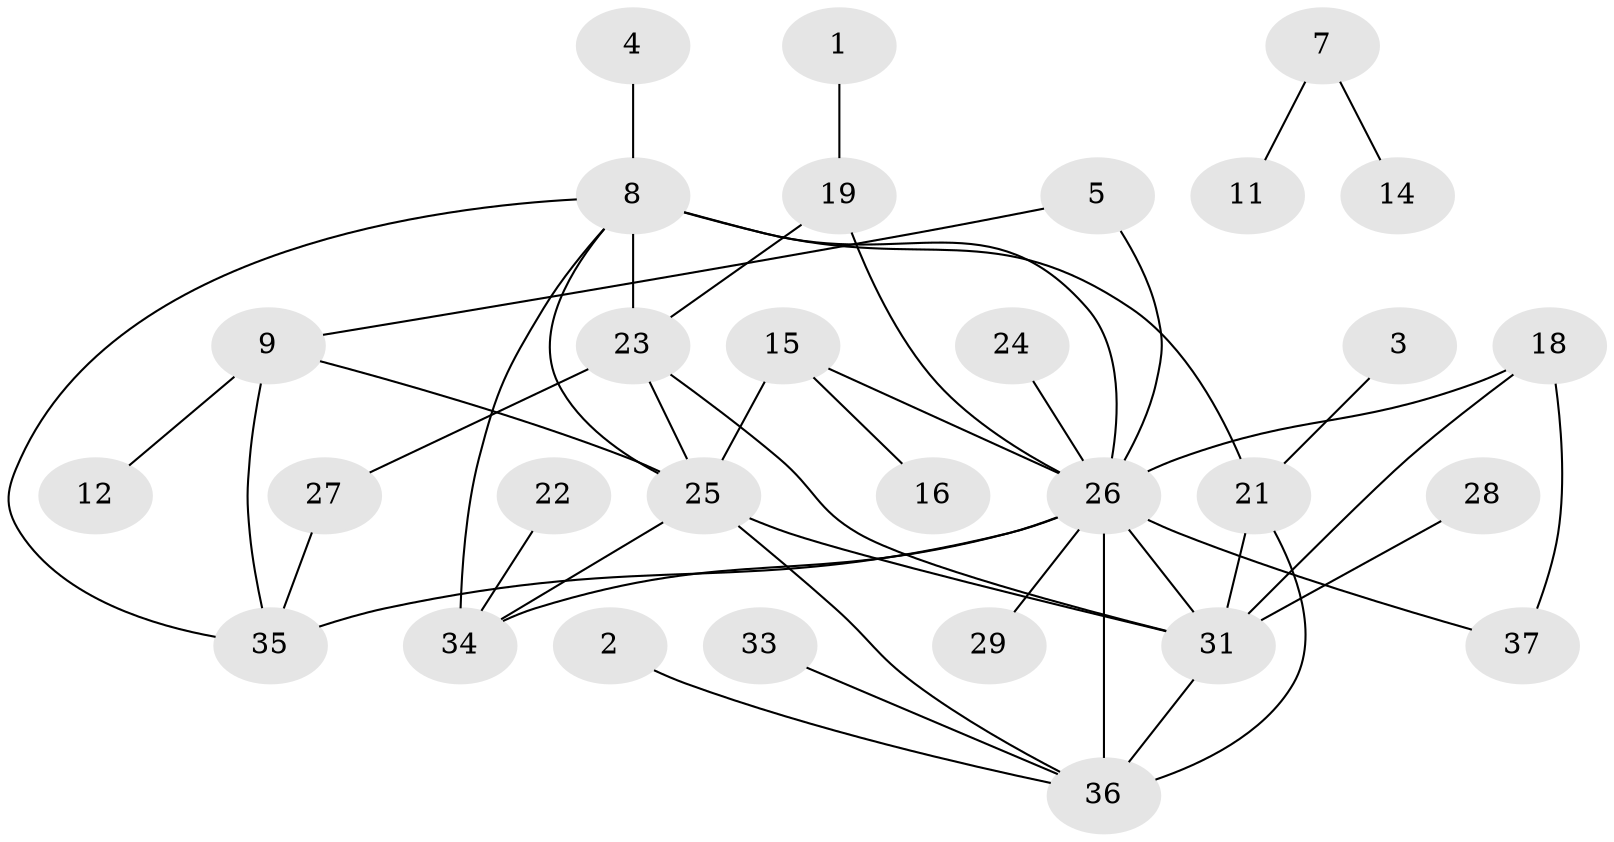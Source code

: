 // original degree distribution, {3: 0.2876712328767123, 1: 0.273972602739726, 7: 0.0410958904109589, 4: 0.0821917808219178, 2: 0.1917808219178082, 0: 0.0821917808219178, 5: 0.0273972602739726, 6: 0.0136986301369863}
// Generated by graph-tools (version 1.1) at 2025/25/03/09/25 03:25:13]
// undirected, 30 vertices, 45 edges
graph export_dot {
graph [start="1"]
  node [color=gray90,style=filled];
  1;
  2;
  3;
  4;
  5;
  7;
  8;
  9;
  11;
  12;
  14;
  15;
  16;
  18;
  19;
  21;
  22;
  23;
  24;
  25;
  26;
  27;
  28;
  29;
  31;
  33;
  34;
  35;
  36;
  37;
  1 -- 19 [weight=1.0];
  2 -- 36 [weight=1.0];
  3 -- 21 [weight=1.0];
  4 -- 8 [weight=1.0];
  5 -- 9 [weight=1.0];
  5 -- 26 [weight=1.0];
  7 -- 11 [weight=1.0];
  7 -- 14 [weight=1.0];
  8 -- 21 [weight=1.0];
  8 -- 23 [weight=2.0];
  8 -- 25 [weight=1.0];
  8 -- 26 [weight=2.0];
  8 -- 34 [weight=1.0];
  8 -- 35 [weight=1.0];
  9 -- 12 [weight=1.0];
  9 -- 25 [weight=1.0];
  9 -- 35 [weight=1.0];
  15 -- 16 [weight=1.0];
  15 -- 25 [weight=1.0];
  15 -- 26 [weight=1.0];
  18 -- 26 [weight=1.0];
  18 -- 31 [weight=1.0];
  18 -- 37 [weight=1.0];
  19 -- 23 [weight=1.0];
  19 -- 26 [weight=1.0];
  21 -- 31 [weight=1.0];
  21 -- 36 [weight=1.0];
  22 -- 34 [weight=1.0];
  23 -- 25 [weight=1.0];
  23 -- 27 [weight=1.0];
  23 -- 31 [weight=1.0];
  24 -- 26 [weight=1.0];
  25 -- 31 [weight=1.0];
  25 -- 34 [weight=1.0];
  25 -- 36 [weight=1.0];
  26 -- 29 [weight=1.0];
  26 -- 31 [weight=2.0];
  26 -- 34 [weight=1.0];
  26 -- 35 [weight=1.0];
  26 -- 36 [weight=2.0];
  26 -- 37 [weight=1.0];
  27 -- 35 [weight=1.0];
  28 -- 31 [weight=1.0];
  31 -- 36 [weight=1.0];
  33 -- 36 [weight=1.0];
}
